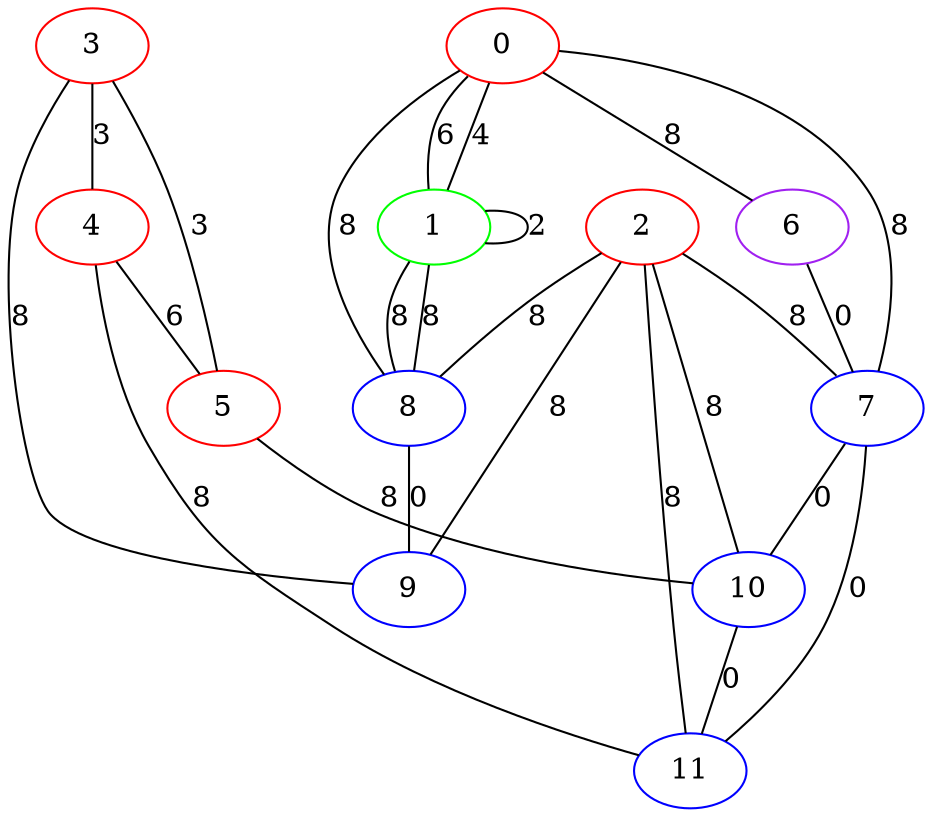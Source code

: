 graph "" {
0 [color=red, weight=1];
1 [color=green, weight=2];
2 [color=red, weight=1];
3 [color=red, weight=1];
4 [color=red, weight=1];
5 [color=red, weight=1];
6 [color=purple, weight=4];
7 [color=blue, weight=3];
8 [color=blue, weight=3];
9 [color=blue, weight=3];
10 [color=blue, weight=3];
11 [color=blue, weight=3];
0 -- 8  [key=0, label=8];
0 -- 1  [key=0, label=6];
0 -- 1  [key=1, label=4];
0 -- 6  [key=0, label=8];
0 -- 7  [key=0, label=8];
1 -- 1  [key=0, label=2];
1 -- 8  [key=0, label=8];
1 -- 8  [key=1, label=8];
2 -- 8  [key=0, label=8];
2 -- 9  [key=0, label=8];
2 -- 10  [key=0, label=8];
2 -- 11  [key=0, label=8];
2 -- 7  [key=0, label=8];
3 -- 9  [key=0, label=8];
3 -- 4  [key=0, label=3];
3 -- 5  [key=0, label=3];
4 -- 11  [key=0, label=8];
4 -- 5  [key=0, label=6];
5 -- 10  [key=0, label=8];
6 -- 7  [key=0, label=0];
7 -- 10  [key=0, label=0];
7 -- 11  [key=0, label=0];
8 -- 9  [key=0, label=0];
10 -- 11  [key=0, label=0];
}
